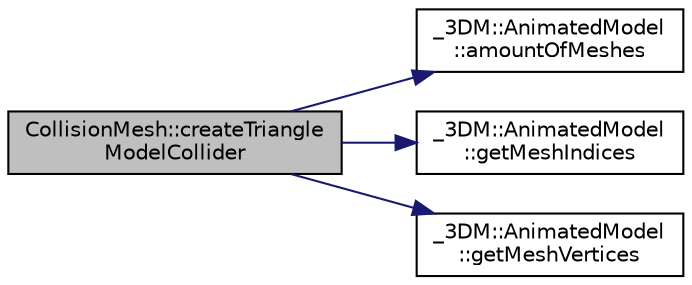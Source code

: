 digraph "CollisionMesh::createTriangleModelCollider"
{
 // INTERACTIVE_SVG=YES
 // LATEX_PDF_SIZE
  edge [fontname="Helvetica",fontsize="10",labelfontname="Helvetica",labelfontsize="10"];
  node [fontname="Helvetica",fontsize="10",shape=record];
  rankdir="LR";
  Node1 [label="CollisionMesh::createTriangle\lModelCollider",height=0.2,width=0.4,color="black", fillcolor="grey75", style="filled", fontcolor="black",tooltip=" "];
  Node1 -> Node2 [color="midnightblue",fontsize="10",style="solid",fontname="Helvetica"];
  Node2 [label="_3DM::AnimatedModel\l::amountOfMeshes",height=0.2,width=0.4,color="black", fillcolor="white", style="filled",URL="$de/d92/class__3_d_m_1_1_animated_model.html#a69c6dd8a0e12cdf4e11cde64cea757c4",tooltip=" "];
  Node1 -> Node3 [color="midnightblue",fontsize="10",style="solid",fontname="Helvetica"];
  Node3 [label="_3DM::AnimatedModel\l::getMeshIndices",height=0.2,width=0.4,color="black", fillcolor="white", style="filled",URL="$de/d92/class__3_d_m_1_1_animated_model.html#a57f30fb1443d89d32e69ccfe06e46b71",tooltip=" "];
  Node1 -> Node4 [color="midnightblue",fontsize="10",style="solid",fontname="Helvetica"];
  Node4 [label="_3DM::AnimatedModel\l::getMeshVertices",height=0.2,width=0.4,color="black", fillcolor="white", style="filled",URL="$de/d92/class__3_d_m_1_1_animated_model.html#a774e41d8b93802e78dcf1f17d76d42c3",tooltip=" "];
}
